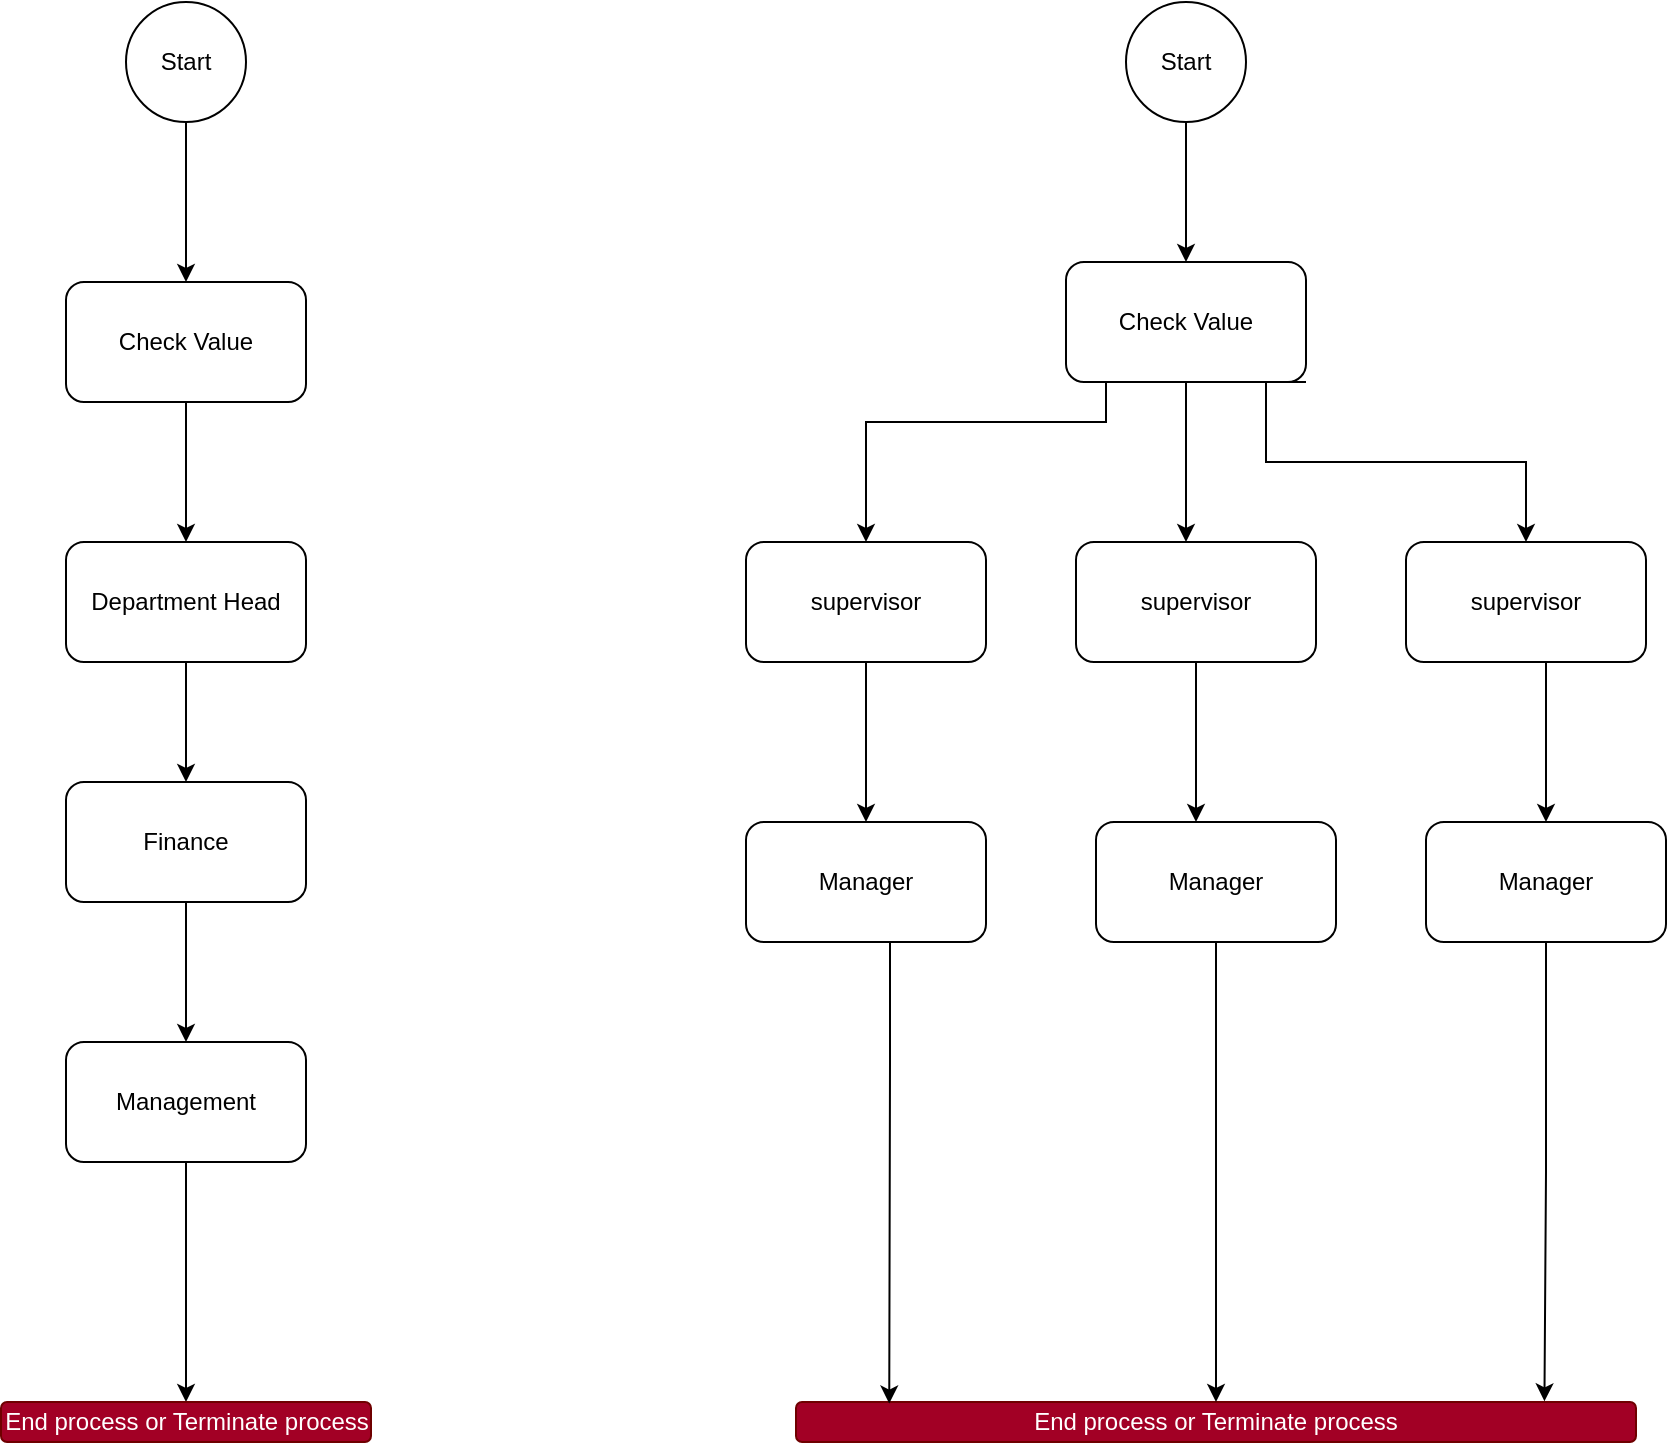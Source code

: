 <mxfile version="24.7.8">
  <diagram name="Page-1" id="Zfk366mgAPlLuXvaaYI-">
    <mxGraphModel dx="1323" dy="687" grid="1" gridSize="10" guides="1" tooltips="1" connect="1" arrows="1" fold="1" page="1" pageScale="1" pageWidth="850" pageHeight="1100" math="0" shadow="0">
      <root>
        <mxCell id="0" />
        <mxCell id="1" parent="0" />
        <mxCell id="JPLoVwKBaMMpzG3dF9U6-20" value="" style="edgeStyle=orthogonalEdgeStyle;rounded=0;orthogonalLoop=1;jettySize=auto;html=1;" edge="1" parent="1" source="JPLoVwKBaMMpzG3dF9U6-1" target="JPLoVwKBaMMpzG3dF9U6-4">
          <mxGeometry relative="1" as="geometry" />
        </mxCell>
        <mxCell id="JPLoVwKBaMMpzG3dF9U6-1" value="Start" style="ellipse;whiteSpace=wrap;html=1;aspect=fixed;" vertex="1" parent="1">
          <mxGeometry x="70" y="70" width="60" height="60" as="geometry" />
        </mxCell>
        <mxCell id="JPLoVwKBaMMpzG3dF9U6-25" value="" style="edgeStyle=orthogonalEdgeStyle;rounded=0;orthogonalLoop=1;jettySize=auto;html=1;" edge="1" parent="1" source="JPLoVwKBaMMpzG3dF9U6-3" target="JPLoVwKBaMMpzG3dF9U6-13">
          <mxGeometry relative="1" as="geometry" />
        </mxCell>
        <mxCell id="JPLoVwKBaMMpzG3dF9U6-3" value="Start" style="ellipse;whiteSpace=wrap;html=1;aspect=fixed;" vertex="1" parent="1">
          <mxGeometry x="570" y="70" width="60" height="60" as="geometry" />
        </mxCell>
        <mxCell id="JPLoVwKBaMMpzG3dF9U6-21" value="" style="edgeStyle=orthogonalEdgeStyle;rounded=0;orthogonalLoop=1;jettySize=auto;html=1;" edge="1" parent="1" source="JPLoVwKBaMMpzG3dF9U6-4" target="JPLoVwKBaMMpzG3dF9U6-5">
          <mxGeometry relative="1" as="geometry" />
        </mxCell>
        <mxCell id="JPLoVwKBaMMpzG3dF9U6-4" value="Check Value" style="rounded=1;whiteSpace=wrap;html=1;" vertex="1" parent="1">
          <mxGeometry x="40" y="210" width="120" height="60" as="geometry" />
        </mxCell>
        <mxCell id="JPLoVwKBaMMpzG3dF9U6-22" value="" style="edgeStyle=orthogonalEdgeStyle;rounded=0;orthogonalLoop=1;jettySize=auto;html=1;" edge="1" parent="1" source="JPLoVwKBaMMpzG3dF9U6-5" target="JPLoVwKBaMMpzG3dF9U6-7">
          <mxGeometry relative="1" as="geometry" />
        </mxCell>
        <mxCell id="JPLoVwKBaMMpzG3dF9U6-5" value="Department Head" style="rounded=1;whiteSpace=wrap;html=1;" vertex="1" parent="1">
          <mxGeometry x="40" y="340" width="120" height="60" as="geometry" />
        </mxCell>
        <mxCell id="JPLoVwKBaMMpzG3dF9U6-23" value="" style="edgeStyle=orthogonalEdgeStyle;rounded=0;orthogonalLoop=1;jettySize=auto;html=1;" edge="1" parent="1" source="JPLoVwKBaMMpzG3dF9U6-7" target="JPLoVwKBaMMpzG3dF9U6-8">
          <mxGeometry relative="1" as="geometry" />
        </mxCell>
        <mxCell id="JPLoVwKBaMMpzG3dF9U6-7" value="Finance" style="rounded=1;whiteSpace=wrap;html=1;" vertex="1" parent="1">
          <mxGeometry x="40" y="460" width="120" height="60" as="geometry" />
        </mxCell>
        <mxCell id="JPLoVwKBaMMpzG3dF9U6-24" value="" style="edgeStyle=orthogonalEdgeStyle;rounded=0;orthogonalLoop=1;jettySize=auto;html=1;" edge="1" parent="1" source="JPLoVwKBaMMpzG3dF9U6-8" target="JPLoVwKBaMMpzG3dF9U6-10">
          <mxGeometry relative="1" as="geometry" />
        </mxCell>
        <mxCell id="JPLoVwKBaMMpzG3dF9U6-8" value="Management" style="rounded=1;whiteSpace=wrap;html=1;" vertex="1" parent="1">
          <mxGeometry x="40" y="590" width="120" height="60" as="geometry" />
        </mxCell>
        <mxCell id="JPLoVwKBaMMpzG3dF9U6-10" value="End process or Terminate process" style="rounded=1;whiteSpace=wrap;html=1;fillColor=#a20025;fontColor=#ffffff;strokeColor=#6F0000;rotation=0;" vertex="1" parent="1">
          <mxGeometry x="7.5" y="770" width="185" height="20" as="geometry" />
        </mxCell>
        <mxCell id="JPLoVwKBaMMpzG3dF9U6-12" value="End process or Terminate process" style="rounded=1;whiteSpace=wrap;html=1;fillColor=#a20025;fontColor=#ffffff;strokeColor=#6F0000;rotation=0;" vertex="1" parent="1">
          <mxGeometry x="405" y="770" width="420" height="20" as="geometry" />
        </mxCell>
        <mxCell id="JPLoVwKBaMMpzG3dF9U6-26" value="" style="edgeStyle=orthogonalEdgeStyle;rounded=0;orthogonalLoop=1;jettySize=auto;html=1;" edge="1" parent="1" source="JPLoVwKBaMMpzG3dF9U6-13" target="JPLoVwKBaMMpzG3dF9U6-15">
          <mxGeometry relative="1" as="geometry">
            <Array as="points">
              <mxPoint x="600" y="320" />
              <mxPoint x="600" y="320" />
            </Array>
          </mxGeometry>
        </mxCell>
        <mxCell id="JPLoVwKBaMMpzG3dF9U6-27" style="edgeStyle=orthogonalEdgeStyle;rounded=0;orthogonalLoop=1;jettySize=auto;html=1;exitX=1;exitY=1;exitDx=0;exitDy=0;entryX=0.5;entryY=0;entryDx=0;entryDy=0;" edge="1" parent="1" source="JPLoVwKBaMMpzG3dF9U6-13" target="JPLoVwKBaMMpzG3dF9U6-16">
          <mxGeometry relative="1" as="geometry">
            <Array as="points">
              <mxPoint x="640" y="260" />
              <mxPoint x="640" y="300" />
              <mxPoint x="770" y="300" />
            </Array>
          </mxGeometry>
        </mxCell>
        <mxCell id="JPLoVwKBaMMpzG3dF9U6-28" style="edgeStyle=orthogonalEdgeStyle;rounded=0;orthogonalLoop=1;jettySize=auto;html=1;exitX=0;exitY=0.75;exitDx=0;exitDy=0;entryX=0.5;entryY=0;entryDx=0;entryDy=0;" edge="1" parent="1" source="JPLoVwKBaMMpzG3dF9U6-13" target="JPLoVwKBaMMpzG3dF9U6-14">
          <mxGeometry relative="1" as="geometry">
            <Array as="points">
              <mxPoint x="560" y="245" />
              <mxPoint x="560" y="280" />
              <mxPoint x="440" y="280" />
            </Array>
          </mxGeometry>
        </mxCell>
        <mxCell id="JPLoVwKBaMMpzG3dF9U6-13" value="Check Value" style="rounded=1;whiteSpace=wrap;html=1;" vertex="1" parent="1">
          <mxGeometry x="540" y="200" width="120" height="60" as="geometry" />
        </mxCell>
        <mxCell id="JPLoVwKBaMMpzG3dF9U6-31" value="" style="edgeStyle=orthogonalEdgeStyle;rounded=0;orthogonalLoop=1;jettySize=auto;html=1;" edge="1" parent="1" source="JPLoVwKBaMMpzG3dF9U6-14" target="JPLoVwKBaMMpzG3dF9U6-17">
          <mxGeometry relative="1" as="geometry" />
        </mxCell>
        <mxCell id="JPLoVwKBaMMpzG3dF9U6-14" value="supervisor" style="rounded=1;whiteSpace=wrap;html=1;" vertex="1" parent="1">
          <mxGeometry x="380" y="340" width="120" height="60" as="geometry" />
        </mxCell>
        <mxCell id="JPLoVwKBaMMpzG3dF9U6-29" value="" style="edgeStyle=orthogonalEdgeStyle;rounded=0;orthogonalLoop=1;jettySize=auto;html=1;movable=1;resizable=1;rotatable=1;deletable=1;editable=1;locked=0;connectable=1;" edge="1" parent="1" source="JPLoVwKBaMMpzG3dF9U6-15" target="JPLoVwKBaMMpzG3dF9U6-18">
          <mxGeometry relative="1" as="geometry">
            <Array as="points">
              <mxPoint x="605" y="470" />
              <mxPoint x="605" y="470" />
            </Array>
          </mxGeometry>
        </mxCell>
        <mxCell id="JPLoVwKBaMMpzG3dF9U6-15" value="supervisor" style="rounded=1;whiteSpace=wrap;html=1;" vertex="1" parent="1">
          <mxGeometry x="545" y="340" width="120" height="60" as="geometry" />
        </mxCell>
        <mxCell id="JPLoVwKBaMMpzG3dF9U6-30" value="" style="edgeStyle=orthogonalEdgeStyle;rounded=0;orthogonalLoop=1;jettySize=auto;html=1;" edge="1" parent="1" source="JPLoVwKBaMMpzG3dF9U6-16" target="JPLoVwKBaMMpzG3dF9U6-19">
          <mxGeometry relative="1" as="geometry">
            <Array as="points">
              <mxPoint x="780" y="420" />
              <mxPoint x="780" y="420" />
            </Array>
          </mxGeometry>
        </mxCell>
        <mxCell id="JPLoVwKBaMMpzG3dF9U6-16" value="supervisor" style="rounded=1;whiteSpace=wrap;html=1;" vertex="1" parent="1">
          <mxGeometry x="710" y="340" width="120" height="60" as="geometry" />
        </mxCell>
        <mxCell id="JPLoVwKBaMMpzG3dF9U6-17" value="Manager" style="rounded=1;whiteSpace=wrap;html=1;" vertex="1" parent="1">
          <mxGeometry x="380" y="480" width="120" height="60" as="geometry" />
        </mxCell>
        <mxCell id="JPLoVwKBaMMpzG3dF9U6-32" style="edgeStyle=orthogonalEdgeStyle;rounded=0;orthogonalLoop=1;jettySize=auto;html=1;entryX=0.5;entryY=0;entryDx=0;entryDy=0;" edge="1" parent="1" source="JPLoVwKBaMMpzG3dF9U6-18" target="JPLoVwKBaMMpzG3dF9U6-12">
          <mxGeometry relative="1" as="geometry" />
        </mxCell>
        <mxCell id="JPLoVwKBaMMpzG3dF9U6-18" value="Manager" style="rounded=1;whiteSpace=wrap;html=1;" vertex="1" parent="1">
          <mxGeometry x="555" y="480" width="120" height="60" as="geometry" />
        </mxCell>
        <mxCell id="JPLoVwKBaMMpzG3dF9U6-19" value="Manager" style="rounded=1;whiteSpace=wrap;html=1;" vertex="1" parent="1">
          <mxGeometry x="720" y="480" width="120" height="60" as="geometry" />
        </mxCell>
        <mxCell id="JPLoVwKBaMMpzG3dF9U6-33" style="edgeStyle=orthogonalEdgeStyle;rounded=0;orthogonalLoop=1;jettySize=auto;html=1;entryX=0.891;entryY=-0.017;entryDx=0;entryDy=0;entryPerimeter=0;" edge="1" parent="1" source="JPLoVwKBaMMpzG3dF9U6-19" target="JPLoVwKBaMMpzG3dF9U6-12">
          <mxGeometry relative="1" as="geometry" />
        </mxCell>
        <mxCell id="JPLoVwKBaMMpzG3dF9U6-34" style="edgeStyle=orthogonalEdgeStyle;rounded=0;orthogonalLoop=1;jettySize=auto;html=1;entryX=0.111;entryY=0.039;entryDx=0;entryDy=0;entryPerimeter=0;movable=1;resizable=1;rotatable=1;deletable=1;editable=1;locked=0;connectable=1;" edge="1" parent="1" source="JPLoVwKBaMMpzG3dF9U6-17" target="JPLoVwKBaMMpzG3dF9U6-12">
          <mxGeometry relative="1" as="geometry">
            <Array as="points">
              <mxPoint x="452" y="600" />
              <mxPoint x="452" y="600" />
            </Array>
          </mxGeometry>
        </mxCell>
      </root>
    </mxGraphModel>
  </diagram>
</mxfile>
